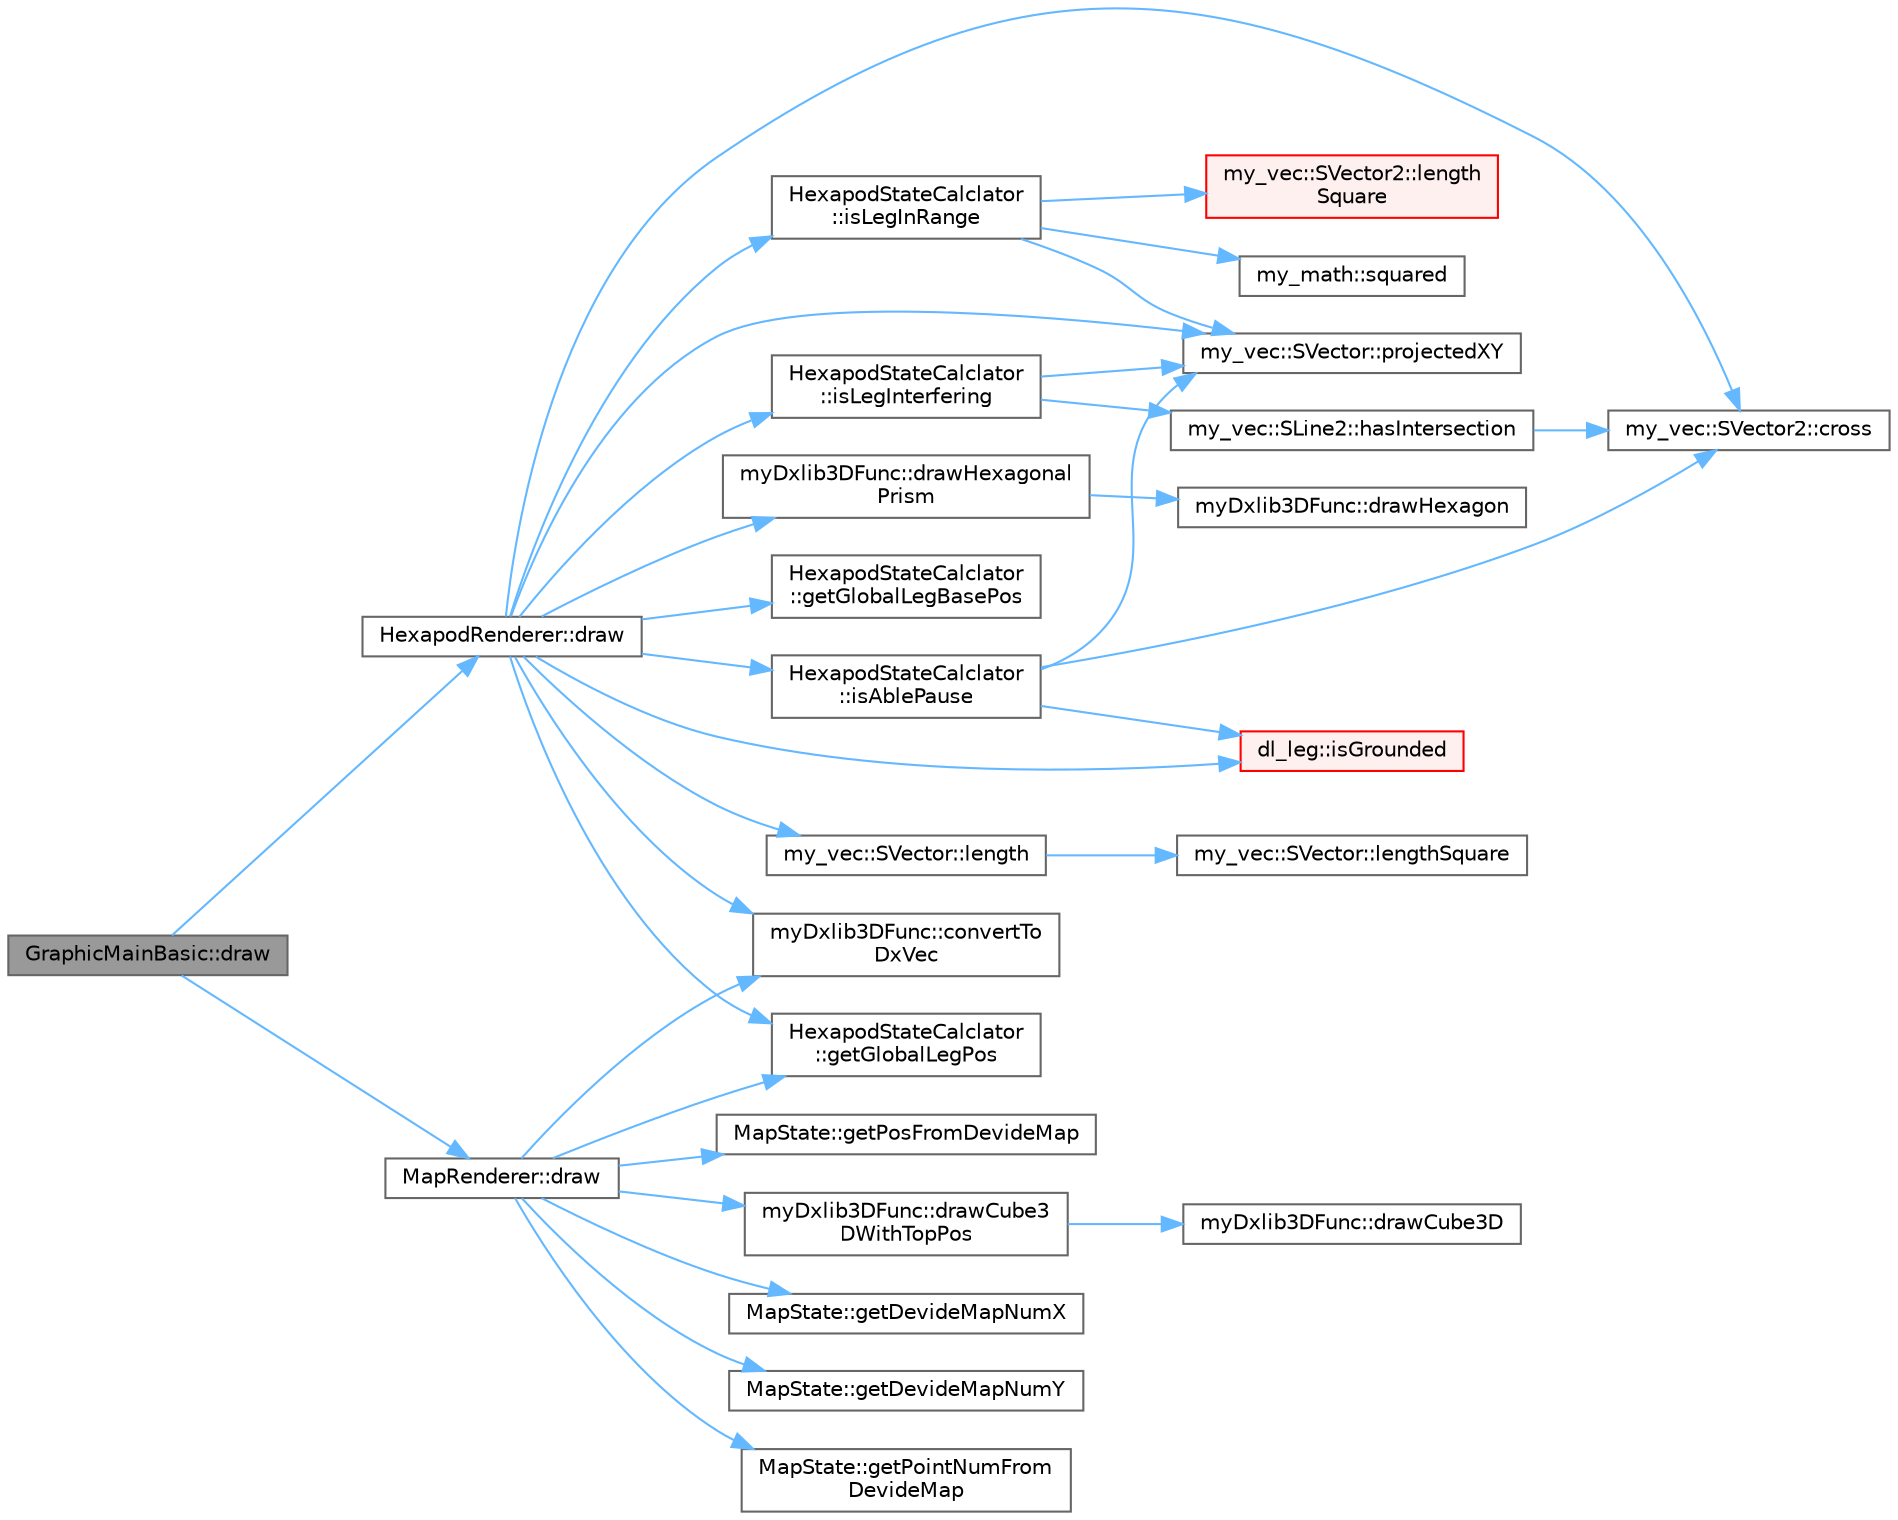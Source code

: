 digraph "GraphicMainBasic::draw"
{
 // LATEX_PDF_SIZE
  bgcolor="transparent";
  edge [fontname=Helvetica,fontsize=10,labelfontname=Helvetica,labelfontsize=10];
  node [fontname=Helvetica,fontsize=10,shape=box,height=0.2,width=0.4];
  rankdir="LR";
  Node1 [id="Node000001",label="GraphicMainBasic::draw",height=0.2,width=0.4,color="gray40", fillcolor="grey60", style="filled", fontcolor="black",tooltip="描画を行う．ここでは描画系の処理のみを行い内部のデータを更新しないためconstを付けている．純粋仮想関数．"];
  Node1 -> Node2 [id="edge1_Node000001_Node000002",color="steelblue1",style="solid",tooltip=" "];
  Node2 [id="Node000002",label="MapRenderer::draw",height=0.2,width=0.4,color="grey40", fillcolor="white", style="filled",URL="$class_map_renderer.html#ab8b1c4579492e8d74fb990d4d570656a",tooltip="マップの描画を行う．"];
  Node2 -> Node3 [id="edge2_Node000002_Node000003",color="steelblue1",style="solid",tooltip=" "];
  Node3 [id="Node000003",label="myDxlib3DFunc::convertTo\lDxVec",height=0.2,width=0.4,color="grey40", fillcolor="white", style="filled",URL="$namespacemy_dxlib3_d_func.html#ac2915c6b26f654cd06cef50f8466352f",tooltip="Dxlibの座標を示すVECTORと，このプログラムで使用しているSVectorを変換する． ロボット座標系は右手座標系，Dxlibは左手座標系(工学は右手・ゲームライブラリは左手が多い気がする)なので..."];
  Node2 -> Node4 [id="edge3_Node000002_Node000004",color="steelblue1",style="solid",tooltip=" "];
  Node4 [id="Node000004",label="myDxlib3DFunc::drawCube3\lDWithTopPos",height=0.2,width=0.4,color="grey40", fillcolor="white", style="filled",URL="$namespacemy_dxlib3_d_func.html#a90d39c1e130a2a6ba1d39da07105c62c",tooltip="3D空間に立方体を描画する．立方体の上面の中心の座標から描画する．"];
  Node4 -> Node5 [id="edge4_Node000004_Node000005",color="steelblue1",style="solid",tooltip=" "];
  Node5 [id="Node000005",label="myDxlib3DFunc::drawCube3D",height=0.2,width=0.4,color="grey40", fillcolor="white", style="filled",URL="$namespacemy_dxlib3_d_func.html#aceb2c05bbccc6ab1e30e0c8f250fde4d",tooltip="3D空間に立方体を描画する．"];
  Node2 -> Node6 [id="edge5_Node000002_Node000006",color="steelblue1",style="solid",tooltip=" "];
  Node6 [id="Node000006",label="MapState::getDevideMapNumX",height=0.2,width=0.4,color="grey40", fillcolor="white", style="filled",URL="$class_map_state.html#aa774afefe0a0cbf9a7bf2f8633ea65a6",tooltip="グローバルのx座標の値から，m_devide_mapのどこをさしているか計算して返す．   範囲外の値を指定した場合は，0またはマップの端の座標を返す．"];
  Node2 -> Node7 [id="edge6_Node000002_Node000007",color="steelblue1",style="solid",tooltip=" "];
  Node7 [id="Node000007",label="MapState::getDevideMapNumY",height=0.2,width=0.4,color="grey40", fillcolor="white", style="filled",URL="$class_map_state.html#af032d022391628b0bcc6185ad02938aa",tooltip="グローバルのy座標の値から，m_devide_mapのどこをさしているか計算して返す．   範囲外の値を指定した場合は，0またはマップの端の座標を返す．"];
  Node2 -> Node8 [id="edge7_Node000002_Node000008",color="steelblue1",style="solid",tooltip=" "];
  Node8 [id="Node000008",label="HexapodStateCalclator\l::getGlobalLegPos",height=0.2,width=0.4,color="grey40", fillcolor="white", style="filled",URL="$class_hexapod_state_calclator.html#a07f1e2f659fb9c34344a6ba821f128cf",tooltip="脚座標は脚の付け根を原点とした座標系なので，それをグローバル座標に変換する．"];
  Node2 -> Node9 [id="edge8_Node000002_Node000009",color="steelblue1",style="solid",tooltip=" "];
  Node9 [id="Node000009",label="MapState::getPointNumFrom\lDevideMap",height=0.2,width=0.4,color="grey40", fillcolor="white", style="filled",URL="$class_map_state.html#afc4b1ab9248eb27e060296491ca898d7",tooltip="長方形状に切り分けられたマップから，脚設置可能点の数を取得する．   範囲外の値を指定した場合は，0を返す．"];
  Node2 -> Node10 [id="edge9_Node000002_Node000010",color="steelblue1",style="solid",tooltip=" "];
  Node10 [id="Node000010",label="MapState::getPosFromDevideMap",height=0.2,width=0.4,color="grey40", fillcolor="white", style="filled",URL="$class_map_state.html#abf19724d4f5f7f8f570cefb5f4f747a3",tooltip="長方形状に切り分けられたマップから，脚設置可能点の実際の座標を取得する．   範囲外の値を指定した場合は，(0,0,0)を返す．"];
  Node1 -> Node11 [id="edge10_Node000001_Node000011",color="steelblue1",style="solid",tooltip=" "];
  Node11 [id="Node000011",label="HexapodRenderer::draw",height=0.2,width=0.4,color="grey40", fillcolor="white", style="filled",URL="$class_hexapod_renderer.html#ada03952583267029a71d57500ec11b70",tooltip="ロボットを3D空間に描画する．"];
  Node11 -> Node3 [id="edge11_Node000011_Node000003",color="steelblue1",style="solid",tooltip=" "];
  Node11 -> Node12 [id="edge12_Node000011_Node000012",color="steelblue1",style="solid",tooltip=" "];
  Node12 [id="Node000012",label="my_vec::SVector2::cross",height=0.2,width=0.4,color="grey40", fillcolor="white", style="filled",URL="$structmy__vec_1_1_s_vector2.html#ac2b5470c2541a3292a27b38840ebb7c2",tooltip="このベクトルとotherの外積を返す"];
  Node11 -> Node13 [id="edge13_Node000011_Node000013",color="steelblue1",style="solid",tooltip=" "];
  Node13 [id="Node000013",label="myDxlib3DFunc::drawHexagonal\lPrism",height=0.2,width=0.4,color="grey40", fillcolor="white", style="filled",URL="$namespacemy_dxlib3_d_func.html#a8d83f6b33250efed9dcacb13a2241a60",tooltip="3D空間に六角柱を描画する．"];
  Node13 -> Node14 [id="edge14_Node000013_Node000014",color="steelblue1",style="solid",tooltip=" "];
  Node14 [id="Node000014",label="myDxlib3DFunc::drawHexagon",height=0.2,width=0.4,color="grey40", fillcolor="white", style="filled",URL="$namespacemy_dxlib3_d_func.html#a81a081efc2cf06192a8db3a9566a43ae",tooltip="3D空間に六角形を描画する．"];
  Node11 -> Node15 [id="edge15_Node000011_Node000015",color="steelblue1",style="solid",tooltip=" "];
  Node15 [id="Node000015",label="HexapodStateCalclator\l::getGlobalLegBasePos",height=0.2,width=0.4,color="grey40", fillcolor="white", style="filled",URL="$class_hexapod_state_calclator.html#a6929ec7484c6d43815c4b88ba6ab7024",tooltip="脚位置は離散化されて制御されるが，その時の4の位置をグローバル座標で出力する．"];
  Node11 -> Node8 [id="edge16_Node000011_Node000008",color="steelblue1",style="solid",tooltip=" "];
  Node11 -> Node16 [id="edge17_Node000011_Node000016",color="steelblue1",style="solid",tooltip=" "];
  Node16 [id="Node000016",label="HexapodStateCalclator\l::isAblePause",height=0.2,width=0.4,color="grey40", fillcolor="white", style="filled",URL="$class_hexapod_state_calclator.html#a5e34910a6da418efdc1e1632672f15e7",tooltip="転ばない姿勢かどうか調べる．"];
  Node16 -> Node12 [id="edge18_Node000016_Node000012",color="steelblue1",style="solid",tooltip=" "];
  Node16 -> Node17 [id="edge19_Node000016_Node000017",color="steelblue1",style="solid",tooltip=" "];
  Node17 [id="Node000017",label="dl_leg::isGrounded",height=0.2,width=0.4,color="red", fillcolor="#FFF0F0", style="filled",URL="$namespacedl__leg.html#ad9c7dd2eccb0f1660b81a56b17b889c3",tooltip="脚番号_leg_num 0 〜 5 に応じて，その脚が接地しているかを調べる． 脚は右前脚を0番として，時計回りに0,1,2,3,4,5となる．左前足が5番．"];
  Node16 -> Node19 [id="edge20_Node000016_Node000019",color="steelblue1",style="solid",tooltip=" "];
  Node19 [id="Node000019",label="my_vec::SVector::projectedXY",height=0.2,width=0.4,color="grey40", fillcolor="white", style="filled",URL="$structmy__vec_1_1_s_vector.html#ada5408a85d72fdbf6ae0f5f6d42862f7",tooltip="XY平面に射影したベクトルを返す．"];
  Node11 -> Node17 [id="edge21_Node000011_Node000017",color="steelblue1",style="solid",tooltip=" "];
  Node11 -> Node20 [id="edge22_Node000011_Node000020",color="steelblue1",style="solid",tooltip=" "];
  Node20 [id="Node000020",label="HexapodStateCalclator\l::isLegInRange",height=0.2,width=0.4,color="grey40", fillcolor="white", style="filled",URL="$class_hexapod_state_calclator.html#a44b81247eee6784742703a394716739d",tooltip="脚が可動範囲内かチェックする．速度重視のため，ざっくりとした計算を行う．"];
  Node20 -> Node21 [id="edge23_Node000020_Node000021",color="steelblue1",style="solid",tooltip=" "];
  Node21 [id="Node000021",label="my_vec::SVector2::length\lSquare",height=0.2,width=0.4,color="red", fillcolor="#FFF0F0", style="filled",URL="$structmy__vec_1_1_s_vector2.html#a7fa50793aa9b2afa33a1a331169a56e3",tooltip="このベクトルの長さの2乗を返す"];
  Node20 -> Node19 [id="edge24_Node000020_Node000019",color="steelblue1",style="solid",tooltip=" "];
  Node20 -> Node23 [id="edge25_Node000020_Node000023",color="steelblue1",style="solid",tooltip=" "];
  Node23 [id="Node000023",label="my_math::squared",height=0.2,width=0.4,color="grey40", fillcolor="white", style="filled",URL="$namespacemy__math.html#aacc8f27ccee67f8dd99906b16d707769",tooltip="2乗した値を返す関数．"];
  Node11 -> Node24 [id="edge26_Node000011_Node000024",color="steelblue1",style="solid",tooltip=" "];
  Node24 [id="Node000024",label="HexapodStateCalclator\l::isLegInterfering",height=0.2,width=0.4,color="grey40", fillcolor="white", style="filled",URL="$class_hexapod_state_calclator.html#a4b7626cfcaab44e79148c5f5b4acd30f",tooltip="脚の干渉をチェックする．"];
  Node24 -> Node25 [id="edge27_Node000024_Node000025",color="steelblue1",style="solid",tooltip=" "];
  Node25 [id="Node000025",label="my_vec::SLine2::hasIntersection",height=0.2,width=0.4,color="grey40", fillcolor="white", style="filled",URL="$structmy__vec_1_1_s_line2.html#a3599e0d2dcd3d912ccd5fb20ebdb67f7",tooltip="交点が存在しているかどうか調べる関数"];
  Node25 -> Node12 [id="edge28_Node000025_Node000012",color="steelblue1",style="solid",tooltip=" "];
  Node24 -> Node19 [id="edge29_Node000024_Node000019",color="steelblue1",style="solid",tooltip=" "];
  Node11 -> Node26 [id="edge30_Node000011_Node000026",color="steelblue1",style="solid",tooltip=" "];
  Node26 [id="Node000026",label="my_vec::SVector::length",height=0.2,width=0.4,color="grey40", fillcolor="white", style="filled",URL="$structmy__vec_1_1_s_vector.html#ab7e048615bd7e965e0be62a3e92a32c1",tooltip="ベクトルの長さを返す．sqrt(ルートの計算)がまぁまぁ重いので，lengthSquareでいいならこっち使うべき．"];
  Node26 -> Node27 [id="edge31_Node000026_Node000027",color="steelblue1",style="solid",tooltip=" "];
  Node27 [id="Node000027",label="my_vec::SVector::lengthSquare",height=0.2,width=0.4,color="grey40", fillcolor="white", style="filled",URL="$structmy__vec_1_1_s_vector.html#ad0873be2086aeb705197892cbace0b38",tooltip="ベクトルの長さの2乗を返す．sqrt(ルートの計算)がまぁまぁ重いのでこっちを使えるなら使うべき．"];
  Node11 -> Node19 [id="edge32_Node000011_Node000019",color="steelblue1",style="solid",tooltip=" "];
}
